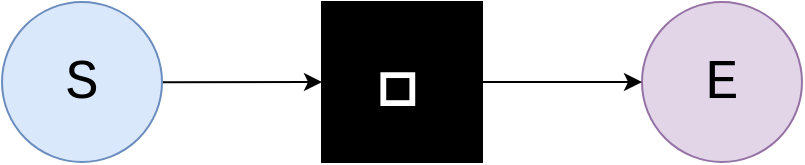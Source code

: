 <mxfile version="11.2.8" type="device" pages="1"><diagram id="_T5GkOgdWeFvH7WuhoGN" name="Page-1"><mxGraphModel dx="2062" dy="1143" grid="1" gridSize="10" guides="1" tooltips="1" connect="1" arrows="1" fold="1" page="1" pageScale="1" pageWidth="850" pageHeight="1100" math="0" shadow="0"><root><mxCell id="0"/><mxCell id="1" parent="0"/><mxCell id="OS6QK8lAjOMU6-kwTuYM-2" style="edgeStyle=none;rounded=0;orthogonalLoop=1;jettySize=auto;html=1;startArrow=none;startFill=0;endArrow=classic;endFill=1;fontColor=#FFFFFF;" parent="1" source="OS6QK8lAjOMU6-kwTuYM-3" target="OS6QK8lAjOMU6-kwTuYM-22" edge="1"><mxGeometry relative="1" as="geometry"/></mxCell><mxCell id="OS6QK8lAjOMU6-kwTuYM-3" value="S" style="ellipse;whiteSpace=wrap;html=1;aspect=fixed;fillColor=#dae8fc;strokeColor=#6c8ebf;fontSize=28;fontFamily=Courier New;" parent="1" vertex="1"><mxGeometry x="160" y="360" width="80" height="80" as="geometry"/></mxCell><mxCell id="OS6QK8lAjOMU6-kwTuYM-12" value="E" style="ellipse;whiteSpace=wrap;html=1;aspect=fixed;fillColor=#e1d5e7;strokeColor=#9673a6;fontSize=28;fontFamily=Courier New;" parent="1" vertex="1"><mxGeometry x="480" y="360" width="80" height="80" as="geometry"/></mxCell><mxCell id="OS6QK8lAjOMU6-kwTuYM-21" style="edgeStyle=none;rounded=0;orthogonalLoop=1;jettySize=auto;html=1;startArrow=none;startFill=0;endArrow=classic;endFill=1;fontColor=#FFFFFF;" parent="1" source="OS6QK8lAjOMU6-kwTuYM-22" target="OS6QK8lAjOMU6-kwTuYM-12" edge="1"><mxGeometry relative="1" as="geometry"/></mxCell><mxCell id="OS6QK8lAjOMU6-kwTuYM-22" value="&lt;font style=&quot;font-size: 46px&quot;&gt;🧠&lt;/font&gt;" style="rounded=0;whiteSpace=wrap;html=1;fillColor=#000000;fontColor=#FFFFFF;fontSize=28;fontFamily=Courier New;" parent="1" vertex="1"><mxGeometry x="320" y="360" width="80" height="80" as="geometry"/></mxCell></root></mxGraphModel></diagram></mxfile>